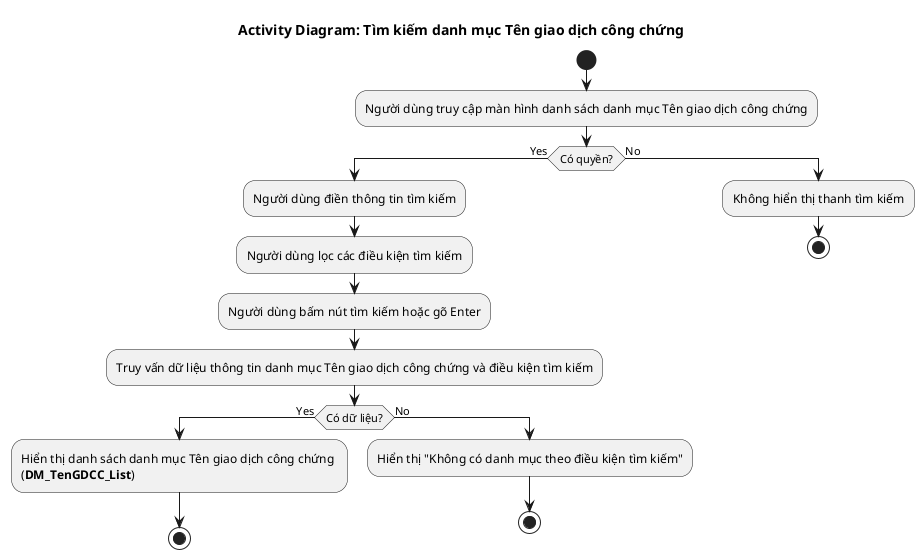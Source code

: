 @startuml DM_TenGDCC_Search
!pragma layout smetana
title Activity Diagram: Tìm kiếm danh mục Tên giao dịch công chứng

start
:Người dùng truy cập màn hình danh sách danh mục Tên giao dịch công chứng;
if (Có quyền?) then (Yes)
  :Người dùng điền thông tin tìm kiếm;
  :Người dùng lọc các điều kiện tìm kiếm;
  :Người dùng bấm nút tìm kiếm hoặc gõ Enter;
  :Truy vấn dữ liệu thông tin danh mục Tên giao dịch công chứng và điều kiện tìm kiếm;
  if (Có dữ liệu?) then (Yes)
    :Hiển thị danh sách danh mục Tên giao dịch công chứng \n(**DM_TenGDCC_List**);
    stop
  else (No)
    :Hiển thị "Không có danh mục theo điều kiện tìm kiếm";
    stop
  endif
else (No)
  :Không hiển thị thanh tìm kiếm;
  stop
endif
@enduml